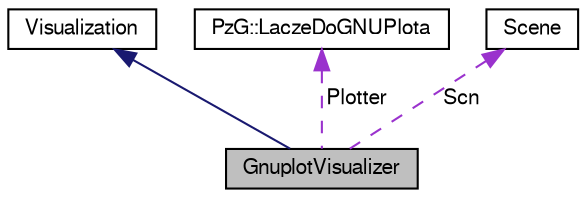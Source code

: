 digraph "GnuplotVisualizer"
{
  edge [fontname="FreeSans",fontsize="10",labelfontname="FreeSans",labelfontsize="10"];
  node [fontname="FreeSans",fontsize="10",shape=record];
  Node1 [label="GnuplotVisualizer",height=0.2,width=0.4,color="black", fillcolor="grey75", style="filled", fontcolor="black"];
  Node2 -> Node1 [dir="back",color="midnightblue",fontsize="10",style="solid",fontname="FreeSans"];
  Node2 [label="Visualization",height=0.2,width=0.4,color="black", fillcolor="white", style="filled",URL="$class_visualization.html"];
  Node3 -> Node1 [dir="back",color="darkorchid3",fontsize="10",style="dashed",label=" Plotter" ,fontname="FreeSans"];
  Node3 [label="PzG::LaczeDoGNUPlota",height=0.2,width=0.4,color="black", fillcolor="white", style="filled",URL="$class_pz_g_1_1_lacze_do_g_n_u_plota.html",tooltip="Klasa realizuje interfejs do programu GNUPlot. "];
  Node4 -> Node1 [dir="back",color="darkorchid3",fontsize="10",style="dashed",label=" Scn" ,fontname="FreeSans"];
  Node4 [label="Scene",height=0.2,width=0.4,color="black", fillcolor="white", style="filled",URL="$class_scene.html",tooltip="Przechowuje informację o położeniu przeszkód na scenie. "];
}
